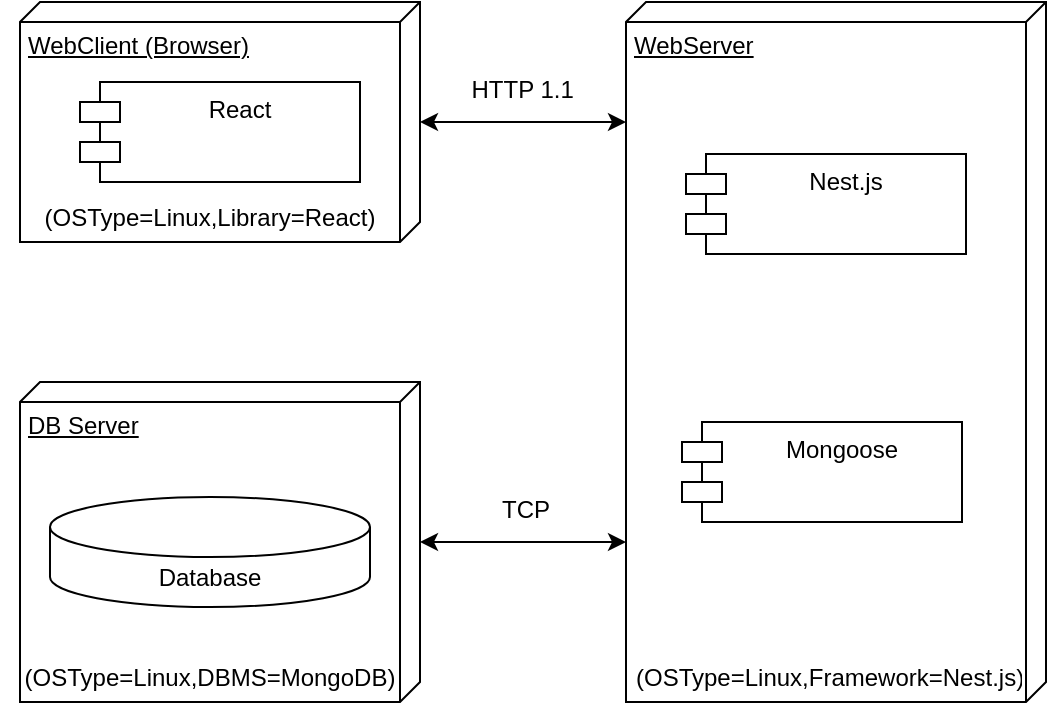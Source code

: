 <mxfile version="24.4.6" type="device" pages="4">
  <diagram name="Страница — 1" id="zbx2GcKLtXs4oYEVn3EA">
    <mxGraphModel dx="737" dy="515" grid="0" gridSize="10" guides="1" tooltips="1" connect="1" arrows="1" fold="1" page="1" pageScale="1" pageWidth="827" pageHeight="1169" math="0" shadow="0">
      <root>
        <mxCell id="0" />
        <mxCell id="1" parent="0" />
        <mxCell id="3Rcljeo7bTvNAtQNGWG2-14" style="edgeStyle=orthogonalEdgeStyle;rounded=0;orthogonalLoop=1;jettySize=auto;html=1;startArrow=classic;startFill=1;" parent="1" source="3Rcljeo7bTvNAtQNGWG2-1" target="3Rcljeo7bTvNAtQNGWG2-5" edge="1">
          <mxGeometry relative="1" as="geometry">
            <Array as="points">
              <mxPoint x="332" y="140" />
              <mxPoint x="332" y="140" />
            </Array>
          </mxGeometry>
        </mxCell>
        <mxCell id="3Rcljeo7bTvNAtQNGWG2-1" value="WebClient (Browser)" style="verticalAlign=top;align=left;spacingTop=8;spacingLeft=2;spacingRight=12;shape=cube;size=10;direction=south;fontStyle=4;html=1;whiteSpace=wrap;" parent="1" vertex="1">
          <mxGeometry x="22" y="80" width="200" height="120" as="geometry" />
        </mxCell>
        <mxCell id="3Rcljeo7bTvNAtQNGWG2-2" value="React" style="shape=module;align=left;spacingLeft=20;align=center;verticalAlign=top;whiteSpace=wrap;html=1;" parent="1" vertex="1">
          <mxGeometry x="52" y="120" width="140" height="50" as="geometry" />
        </mxCell>
        <mxCell id="3Rcljeo7bTvNAtQNGWG2-4" value="(OSType=Linux,Library=React)" style="text;strokeColor=none;fillColor=none;align=center;verticalAlign=top;spacingLeft=4;spacingRight=4;overflow=hidden;rotatable=0;points=[[0,0.5],[1,0.5]];portConstraint=eastwest;whiteSpace=wrap;html=1;" parent="1" vertex="1">
          <mxGeometry x="22" y="174" width="190" height="26" as="geometry" />
        </mxCell>
        <mxCell id="3Rcljeo7bTvNAtQNGWG2-5" value="WebServer" style="verticalAlign=top;align=left;spacingTop=8;spacingLeft=2;spacingRight=12;shape=cube;size=10;direction=south;fontStyle=4;html=1;whiteSpace=wrap;" parent="1" vertex="1">
          <mxGeometry x="325" y="80" width="210" height="350" as="geometry" />
        </mxCell>
        <mxCell id="3Rcljeo7bTvNAtQNGWG2-7" value="(OSType=Linux,Framework=Nest.js)" style="text;strokeColor=none;fillColor=none;align=center;verticalAlign=top;spacingLeft=4;spacingRight=4;overflow=hidden;rotatable=0;points=[[0,0.5],[1,0.5]];portConstraint=eastwest;whiteSpace=wrap;html=1;" parent="1" vertex="1">
          <mxGeometry x="325" y="404" width="203" height="26" as="geometry" />
        </mxCell>
        <mxCell id="3Rcljeo7bTvNAtQNGWG2-9" value="DB Server&lt;span style=&quot;white-space: pre;&quot;&gt;&#x9;&lt;/span&gt;" style="verticalAlign=top;align=left;spacingTop=8;spacingLeft=2;spacingRight=12;shape=cube;size=10;direction=south;fontStyle=4;html=1;whiteSpace=wrap;" parent="1" vertex="1">
          <mxGeometry x="22" y="270" width="200" height="160" as="geometry" />
        </mxCell>
        <mxCell id="3Rcljeo7bTvNAtQNGWG2-11" value="(OSType=Linux,DBMS=MongoDB)" style="text;strokeColor=none;fillColor=none;align=center;verticalAlign=top;spacingLeft=4;spacingRight=4;overflow=hidden;rotatable=0;points=[[0,0.5],[1,0.5]];portConstraint=eastwest;whiteSpace=wrap;html=1;" parent="1" vertex="1">
          <mxGeometry x="12" y="404" width="210" height="26" as="geometry" />
        </mxCell>
        <mxCell id="3Rcljeo7bTvNAtQNGWG2-13" value="Database" style="shape=cylinder3;whiteSpace=wrap;html=1;boundedLbl=1;backgroundOutline=1;size=15;" parent="1" vertex="1">
          <mxGeometry x="37" y="327.5" width="160" height="55" as="geometry" />
        </mxCell>
        <mxCell id="3Rcljeo7bTvNAtQNGWG2-17" value="HTTP 1.1&amp;nbsp;" style="text;strokeColor=none;fillColor=none;align=center;verticalAlign=top;spacingLeft=4;spacingRight=4;overflow=hidden;rotatable=0;points=[[0,0.5],[1,0.5]];portConstraint=eastwest;whiteSpace=wrap;html=1;" parent="1" vertex="1">
          <mxGeometry x="205" y="110" width="140" height="26" as="geometry" />
        </mxCell>
        <mxCell id="3Rcljeo7bTvNAtQNGWG2-18" value="TCP" style="text;strokeColor=none;fillColor=none;align=center;verticalAlign=top;spacingLeft=4;spacingRight=4;overflow=hidden;rotatable=0;points=[[0,0.5],[1,0.5]];portConstraint=eastwest;whiteSpace=wrap;html=1;" parent="1" vertex="1">
          <mxGeometry x="205" y="320" width="140" height="26" as="geometry" />
        </mxCell>
        <mxCell id="3Rcljeo7bTvNAtQNGWG2-22" value="" style="edgeStyle=orthogonalEdgeStyle;rounded=0;orthogonalLoop=1;jettySize=auto;html=1;startArrow=classic;startFill=1;" parent="1" source="3Rcljeo7bTvNAtQNGWG2-9" target="3Rcljeo7bTvNAtQNGWG2-5" edge="1">
          <mxGeometry relative="1" as="geometry">
            <mxPoint x="242" y="355" as="sourcePoint" />
            <mxPoint x="362" y="355" as="targetPoint" />
            <Array as="points">
              <mxPoint x="332" y="355" />
              <mxPoint x="332" y="355" />
            </Array>
          </mxGeometry>
        </mxCell>
        <mxCell id="2eNvBFCcLTC__rvVOUhq-3" value="Nest.js" style="shape=module;align=left;spacingLeft=20;align=center;verticalAlign=top;whiteSpace=wrap;html=1;" parent="1" vertex="1">
          <mxGeometry x="355" y="156" width="140" height="50" as="geometry" />
        </mxCell>
        <mxCell id="z4ZKiX4vswqvLc74OhSH-2" value="Mongoose" style="shape=module;align=left;spacingLeft=20;align=center;verticalAlign=top;whiteSpace=wrap;html=1;" parent="1" vertex="1">
          <mxGeometry x="353" y="290" width="140" height="50" as="geometry" />
        </mxCell>
      </root>
    </mxGraphModel>
  </diagram>
  <diagram id="5y-6Liaz1025JyDQJ5T1" name="Page-2">
    <mxGraphModel dx="2078" dy="3058" grid="1" gridSize="10" guides="1" tooltips="1" connect="1" arrows="1" fold="1" page="1" pageScale="1" pageWidth="850" pageHeight="1100" math="0" shadow="0">
      <root>
        <mxCell id="0" />
        <mxCell id="1" parent="0" />
        <mxCell id="WXsLsYNulkNqcor8jC9N-32" value="" style="rounded=0;whiteSpace=wrap;html=1;" parent="1" vertex="1">
          <mxGeometry x="1280" y="-2060" width="1290" height="630" as="geometry" />
        </mxCell>
        <mxCell id="CDEkAEWCLV5gfSd0TK1--1" value="" style="shape=table;startSize=0;container=1;collapsible=0;childLayout=tableLayout;" parent="1" vertex="1">
          <mxGeometry x="830" y="-1850" width="224" height="223" as="geometry" />
        </mxCell>
        <mxCell id="CDEkAEWCLV5gfSd0TK1--2" value="" style="shape=tableRow;horizontal=0;startSize=0;swimlaneHead=0;swimlaneBody=0;strokeColor=inherit;top=0;left=0;bottom=0;right=0;collapsible=0;dropTarget=0;fillColor=none;points=[[0,0.5],[1,0.5]];portConstraint=eastwest;" parent="CDEkAEWCLV5gfSd0TK1--1" vertex="1">
          <mxGeometry width="224" height="70" as="geometry" />
        </mxCell>
        <mxCell id="CDEkAEWCLV5gfSd0TK1--3" value="&lt;b&gt;Chat&lt;/b&gt;" style="shape=partialRectangle;html=1;whiteSpace=wrap;connectable=0;strokeColor=inherit;overflow=hidden;fillColor=none;top=0;left=0;bottom=0;right=0;pointerEvents=1;" parent="CDEkAEWCLV5gfSd0TK1--2" vertex="1">
          <mxGeometry width="224" height="70" as="geometry">
            <mxRectangle width="224" height="70" as="alternateBounds" />
          </mxGeometry>
        </mxCell>
        <mxCell id="CDEkAEWCLV5gfSd0TK1--4" value="" style="shape=tableRow;horizontal=0;startSize=0;swimlaneHead=0;swimlaneBody=0;strokeColor=inherit;top=0;left=0;bottom=0;right=0;collapsible=0;dropTarget=0;fillColor=none;points=[[0,0.5],[1,0.5]];portConstraint=eastwest;" parent="CDEkAEWCLV5gfSd0TK1--1" vertex="1">
          <mxGeometry y="70" width="224" height="153" as="geometry" />
        </mxCell>
        <mxCell id="CDEkAEWCLV5gfSd0TK1--5" value="&lt;blockquote style=&quot;margin: 0 0 0 40px; border: none; padding: 0px;&quot;&gt;&lt;div&gt;&lt;b&gt;{&lt;/b&gt;&lt;/div&gt;&lt;div&gt;&lt;b&gt;&lt;span style=&quot;white-space: pre;&quot;&gt;&#x9;&lt;/span&gt;_id: &amp;lt;ObjectId&amp;gt;,&lt;/b&gt;&lt;/div&gt;&lt;div&gt;&lt;span style=&quot;&quot;&gt;&lt;b&gt;&lt;span style=&quot;&quot;&gt;&lt;span style=&quot;white-space: pre;&quot;&gt;&amp;nbsp;&amp;nbsp;&amp;nbsp;&amp;nbsp;&lt;span style=&quot;white-space: pre;&quot;&gt;&#x9;&lt;/span&gt;&lt;/span&gt;&lt;/span&gt;participants: &amp;lt;Array&amp;gt;,&lt;/b&gt;&lt;/span&gt;&lt;/div&gt;&lt;div&gt;&lt;span style=&quot;&quot;&gt;&lt;b&gt;&lt;span style=&quot;&quot;&gt;&lt;span style=&quot;white-space: pre;&quot;&gt;&amp;nbsp;&amp;nbsp;&amp;nbsp;&amp;nbsp;&lt;span style=&quot;white-space: pre;&quot;&gt;&#x9;&lt;/span&gt;messages&lt;/span&gt;&lt;/span&gt;: &amp;lt;Array&amp;gt; {&lt;/b&gt;&lt;/span&gt;&lt;/div&gt;&lt;div&gt;&lt;span style=&quot;&quot;&gt;&lt;b&gt;&lt;span style=&quot;white-space: pre;&quot;&gt;&#x9;&lt;/span&gt;&lt;span style=&quot;white-space: pre;&quot;&gt;&#x9;&lt;/span&gt;ownerId: &amp;lt;ObjectId&amp;gt;,&lt;br&gt;&lt;/b&gt;&lt;/span&gt;&lt;/div&gt;&lt;div&gt;&lt;span style=&quot;&quot;&gt;&lt;b&gt;&lt;span style=&quot;white-space: pre;&quot;&gt;&#x9;&lt;/span&gt;&lt;span style=&quot;white-space: pre;&quot;&gt;&#x9;&lt;/span&gt;text: &amp;lt;String&amp;gt;,&lt;br&gt;&lt;/b&gt;&lt;/span&gt;&lt;/div&gt;&lt;div&gt;&lt;span style=&quot;&quot;&gt;&lt;b&gt;&lt;span style=&quot;white-space: pre;&quot;&gt;&#x9;&lt;/span&gt;&lt;span style=&quot;white-space: pre;&quot;&gt;&#x9;&lt;/span&gt;date: &amp;lt;Date&amp;gt;,&lt;br&gt;&lt;/b&gt;&lt;/span&gt;&lt;/div&gt;&lt;div&gt;&lt;span style=&quot;&quot;&gt;&lt;b&gt;&lt;span style=&quot;white-space: pre;&quot;&gt;&#x9;&lt;/span&gt;&lt;span style=&quot;white-space: pre;&quot;&gt;&#x9;&lt;/span&gt;seen: &amp;lt;Boolean&amp;gt;&lt;br&gt;&lt;/b&gt;&lt;/span&gt;&lt;/div&gt;&lt;div&gt;&lt;span style=&quot;&quot;&gt;&lt;b&gt;&lt;span style=&quot;white-space: pre;&quot;&gt;&#x9;&lt;/span&gt;&lt;span style=&quot;white-space: pre;&quot;&gt;&#x9;&lt;/span&gt;}&lt;/b&gt;&lt;/span&gt;&lt;/div&gt;&lt;div style=&quot;&quot;&gt;&lt;b style=&quot;background-color: initial;&quot;&gt;}&lt;/b&gt;&lt;/div&gt;&lt;/blockquote&gt;&lt;div&gt;&lt;span style=&quot;&quot;&gt;&lt;/span&gt;&lt;/div&gt;" style="shape=partialRectangle;html=1;whiteSpace=wrap;connectable=0;strokeColor=inherit;overflow=hidden;fillColor=none;top=0;left=0;bottom=0;right=0;pointerEvents=1;align=left;" parent="CDEkAEWCLV5gfSd0TK1--4" vertex="1">
          <mxGeometry width="224" height="153" as="geometry">
            <mxRectangle width="224" height="153" as="alternateBounds" />
          </mxGeometry>
        </mxCell>
        <mxCell id="CDEkAEWCLV5gfSd0TK1--6" value="" style="shape=table;startSize=0;container=1;collapsible=0;childLayout=tableLayout;" parent="1" vertex="1">
          <mxGeometry x="-8" y="-1820" width="238" height="290" as="geometry" />
        </mxCell>
        <mxCell id="CDEkAEWCLV5gfSd0TK1--7" value="" style="shape=tableRow;horizontal=0;startSize=0;swimlaneHead=0;swimlaneBody=0;strokeColor=inherit;top=0;left=0;bottom=0;right=0;collapsible=0;dropTarget=0;fillColor=none;points=[[0,0.5],[1,0.5]];portConstraint=eastwest;" parent="CDEkAEWCLV5gfSd0TK1--6" vertex="1">
          <mxGeometry width="238" height="50" as="geometry" />
        </mxCell>
        <mxCell id="CDEkAEWCLV5gfSd0TK1--8" value="&lt;b&gt;Task&lt;/b&gt;" style="shape=partialRectangle;html=1;whiteSpace=wrap;connectable=0;strokeColor=inherit;overflow=hidden;fillColor=none;top=0;left=0;bottom=0;right=0;pointerEvents=1;" parent="CDEkAEWCLV5gfSd0TK1--7" vertex="1">
          <mxGeometry width="238" height="50" as="geometry">
            <mxRectangle width="238" height="50" as="alternateBounds" />
          </mxGeometry>
        </mxCell>
        <mxCell id="CDEkAEWCLV5gfSd0TK1--9" value="" style="shape=tableRow;horizontal=0;startSize=0;swimlaneHead=0;swimlaneBody=0;strokeColor=inherit;top=0;left=0;bottom=0;right=0;collapsible=0;dropTarget=0;fillColor=none;points=[[0,0.5],[1,0.5]];portConstraint=eastwest;" parent="CDEkAEWCLV5gfSd0TK1--6" vertex="1">
          <mxGeometry y="50" width="238" height="240" as="geometry" />
        </mxCell>
        <mxCell id="CDEkAEWCLV5gfSd0TK1--10" value="&lt;blockquote style=&quot;margin: 0 0 0 40px; border: none; padding: 0px;&quot;&gt;&lt;div&gt;&lt;b&gt;{&lt;/b&gt;&lt;/div&gt;&lt;div&gt;&lt;b&gt;&amp;nbsp; &amp;nbsp; _id: &amp;lt;ObjectId&amp;gt;,&lt;/b&gt;&lt;/div&gt;&lt;div&gt;&lt;span style=&quot;&quot;&gt;&lt;b&gt;&lt;span style=&quot;&quot;&gt;&lt;span style=&quot;white-space: pre;&quot;&gt;&amp;nbsp;&amp;nbsp;&amp;nbsp;&amp;nbsp;&lt;/span&gt;&lt;/span&gt;name: &amp;lt;String&amp;gt;,&lt;/b&gt;&lt;/span&gt;&lt;/div&gt;&lt;div&gt;&lt;span style=&quot;&quot;&gt;&lt;b&gt;&lt;span style=&quot;&quot;&gt;&lt;span style=&quot;white-space: pre;&quot;&gt;&amp;nbsp;&amp;nbsp;&amp;nbsp;&amp;nbsp;&lt;/span&gt;&lt;/span&gt;description: &amp;lt;String&amp;gt;,&lt;/b&gt;&lt;/span&gt;&lt;/div&gt;&lt;div&gt;&lt;span style=&quot;&quot;&gt;&lt;b&gt;&lt;span style=&quot;&quot;&gt;&lt;span style=&quot;white-space: pre;&quot;&gt;&amp;nbsp;&amp;nbsp;&amp;nbsp;&amp;nbsp;&lt;/span&gt;&lt;/span&gt;price: &amp;lt;Float&amp;gt;,&lt;/b&gt;&lt;/span&gt;&lt;/div&gt;&lt;div&gt;&lt;span style=&quot;&quot;&gt;&lt;b&gt;&lt;span style=&quot;&quot;&gt;&lt;span style=&quot;white-space: pre;&quot;&gt;&amp;nbsp;&amp;nbsp;&amp;nbsp;&amp;nbsp;&lt;/span&gt;&lt;/span&gt;startDate: &amp;lt;Date&amp;gt;,&lt;/b&gt;&lt;/span&gt;&lt;/div&gt;&lt;div&gt;&lt;span style=&quot;&quot;&gt;&lt;b&gt;&lt;span style=&quot;&quot;&gt;&lt;span style=&quot;white-space: pre;&quot;&gt;&amp;nbsp;&amp;nbsp;&amp;nbsp;&amp;nbsp;&lt;/span&gt;&lt;/span&gt;endDate: &amp;lt;Date&amp;gt;,&lt;/b&gt;&lt;/span&gt;&lt;/div&gt;&lt;div&gt;&lt;span style=&quot;&quot;&gt;&lt;b&gt;&lt;span style=&quot;&quot;&gt;&lt;span style=&quot;white-space: pre;&quot;&gt;&amp;nbsp;&amp;nbsp;&amp;nbsp;&amp;nbsp;&lt;/span&gt;&lt;/span&gt;status: &amp;lt;String&amp;gt;,&lt;/b&gt;&lt;/span&gt;&lt;/div&gt;&lt;div&gt;&lt;span style=&quot;&quot;&gt;&lt;b&gt;&lt;span style=&quot;&quot;&gt;&lt;span style=&quot;white-space: pre;&quot;&gt;&amp;nbsp;&amp;nbsp;&amp;nbsp;&amp;nbsp;creatorId&lt;/span&gt;&lt;/span&gt;: &amp;lt;ObjectId&amp;gt;,&lt;/b&gt;&lt;/span&gt;&lt;/div&gt;&lt;div&gt;&lt;span style=&quot;&quot;&gt;&lt;b&gt;&amp;nbsp; &amp;nbsp; clientId: &amp;lt;ObjectId&amp;gt;,&lt;/b&gt;&lt;/span&gt;&lt;/div&gt;&lt;div&gt;&lt;span style=&quot;&quot;&gt;&lt;b&gt;&lt;span style=&quot;&quot;&gt;&lt;span style=&quot;white-space: pre;&quot;&gt;&amp;nbsp;&amp;nbsp;&amp;nbsp;&amp;nbsp;developers&lt;/span&gt;&lt;/span&gt;: &amp;lt;Array&amp;gt;,&lt;/b&gt;&lt;/span&gt;&lt;/div&gt;&lt;div&gt;&lt;b style=&quot;background-color: initial;&quot;&gt;&lt;span style=&quot;white-space: pre;&quot;&gt;&amp;nbsp;&amp;nbsp;&amp;nbsp;&amp;nbsp;&lt;/span&gt;comments: &amp;lt;Array&amp;gt; {&lt;/b&gt;&lt;br&gt;&lt;/div&gt;&lt;div&gt;&lt;b style=&quot;background-color: initial;&quot;&gt;&lt;span style=&quot;white-space: pre;&quot;&gt;&#x9;&lt;/span&gt;ownerId: &amp;lt;ObjectId&amp;gt;,&lt;br&gt;&lt;/b&gt;&lt;/div&gt;&lt;div&gt;&lt;b style=&quot;background-color: initial;&quot;&gt;&lt;span style=&quot;white-space: pre;&quot;&gt;&#x9;&lt;/span&gt;text: &amp;lt;String&amp;gt;&lt;br&gt;&lt;/b&gt;&lt;/div&gt;&lt;div&gt;&lt;b style=&quot;background-color: initial;&quot;&gt;&lt;span style=&quot;white-space: pre;&quot;&gt;&#x9;&lt;/span&gt;}&lt;/b&gt;&lt;/div&gt;&lt;div&gt;&lt;b&gt;}&lt;/b&gt;&lt;/div&gt;&lt;/blockquote&gt;" style="shape=partialRectangle;html=1;whiteSpace=wrap;connectable=0;strokeColor=inherit;overflow=hidden;fillColor=none;top=0;left=0;bottom=0;right=0;pointerEvents=1;align=left;" parent="CDEkAEWCLV5gfSd0TK1--9" vertex="1">
          <mxGeometry width="238" height="240" as="geometry">
            <mxRectangle width="238" height="240" as="alternateBounds" />
          </mxGeometry>
        </mxCell>
        <mxCell id="CDEkAEWCLV5gfSd0TK1--11" value="" style="shape=table;startSize=0;container=1;collapsible=0;childLayout=tableLayout;" parent="1" vertex="1">
          <mxGeometry x="710" y="-1540" width="252" height="178" as="geometry" />
        </mxCell>
        <mxCell id="CDEkAEWCLV5gfSd0TK1--12" value="" style="shape=tableRow;horizontal=0;startSize=0;swimlaneHead=0;swimlaneBody=0;strokeColor=inherit;top=0;left=0;bottom=0;right=0;collapsible=0;dropTarget=0;fillColor=none;points=[[0,0.5],[1,0.5]];portConstraint=eastwest;" parent="CDEkAEWCLV5gfSd0TK1--11" vertex="1">
          <mxGeometry width="252" height="28" as="geometry" />
        </mxCell>
        <mxCell id="CDEkAEWCLV5gfSd0TK1--13" value="&lt;b&gt;Event&lt;/b&gt;" style="shape=partialRectangle;html=1;whiteSpace=wrap;connectable=0;strokeColor=inherit;overflow=hidden;fillColor=none;top=0;left=0;bottom=0;right=0;pointerEvents=1;" parent="CDEkAEWCLV5gfSd0TK1--12" vertex="1">
          <mxGeometry width="252" height="28" as="geometry">
            <mxRectangle width="252" height="28" as="alternateBounds" />
          </mxGeometry>
        </mxCell>
        <mxCell id="CDEkAEWCLV5gfSd0TK1--14" value="" style="shape=tableRow;horizontal=0;startSize=0;swimlaneHead=0;swimlaneBody=0;strokeColor=inherit;top=0;left=0;bottom=0;right=0;collapsible=0;dropTarget=0;fillColor=none;points=[[0,0.5],[1,0.5]];portConstraint=eastwest;" parent="CDEkAEWCLV5gfSd0TK1--11" vertex="1">
          <mxGeometry y="28" width="252" height="150" as="geometry" />
        </mxCell>
        <mxCell id="CDEkAEWCLV5gfSd0TK1--15" value="&lt;blockquote style=&quot;margin: 0 0 0 40px; border: none; padding: 0px;&quot;&gt;&lt;div&gt;&lt;b&gt;{&lt;/b&gt;&lt;/div&gt;&lt;blockquote style=&quot;margin: 0 0 0 40px; border: none; padding: 0px;&quot;&gt;&lt;div&gt;&lt;b&gt;&amp;nbsp; &amp;nbsp; _id: &amp;lt;ObjectId&amp;gt;,&lt;/b&gt;&lt;/div&gt;&lt;/blockquote&gt;&lt;blockquote style=&quot;margin: 0 0 0 40px; border: none; padding: 0px;&quot;&gt;&lt;div&gt;&lt;span style=&quot;&quot;&gt;&lt;b&gt;&lt;span style=&quot;&quot;&gt;&lt;span style=&quot;white-space: pre;&quot;&gt;&amp;nbsp;&amp;nbsp;&amp;nbsp;&amp;nbsp;&lt;/span&gt;&lt;/span&gt;name: &amp;lt;String&amp;gt;,&lt;/b&gt;&lt;/span&gt;&lt;/div&gt;&lt;/blockquote&gt;&lt;blockquote style=&quot;margin: 0 0 0 40px; border: none; padding: 0px;&quot;&gt;&lt;div&gt;&lt;span style=&quot;&quot;&gt;&lt;b&gt;&lt;span style=&quot;&quot;&gt;&lt;span style=&quot;white-space: pre;&quot;&gt;&amp;nbsp;&amp;nbsp;&amp;nbsp;&amp;nbsp;description&lt;/span&gt;&lt;/span&gt;: &amp;lt;String&amp;gt;,&lt;/b&gt;&lt;/span&gt;&lt;/div&gt;&lt;/blockquote&gt;&lt;blockquote style=&quot;margin: 0 0 0 40px; border: none; padding: 0px;&quot;&gt;&lt;div&gt;&lt;span style=&quot;&quot;&gt;&lt;b&gt;&lt;span style=&quot;&quot;&gt;&lt;span style=&quot;white-space: pre;&quot;&gt;&amp;nbsp;&amp;nbsp;&amp;nbsp;&amp;nbsp;&lt;/span&gt;&lt;/span&gt;participants: &amp;lt;Array&amp;gt;,&lt;/b&gt;&lt;/span&gt;&lt;/div&gt;&lt;/blockquote&gt;&lt;blockquote style=&quot;margin: 0 0 0 40px; border: none; padding: 0px;&quot;&gt;&lt;div&gt;&lt;span style=&quot;&quot;&gt;&lt;b&gt;&lt;span style=&quot;&quot;&gt;&lt;span style=&quot;white-space: pre;&quot;&gt;&amp;nbsp;&amp;nbsp;&amp;nbsp;&amp;nbsp;&lt;/span&gt;&lt;/span&gt;date: &amp;lt;Date&amp;gt;&lt;/b&gt;&lt;/span&gt;&lt;/div&gt;&lt;/blockquote&gt;&lt;div&gt;&lt;b&gt;}&lt;/b&gt;&lt;/div&gt;&lt;/blockquote&gt;&lt;div&gt;&lt;span style=&quot;&quot;&gt;&lt;/span&gt;&lt;/div&gt;" style="shape=partialRectangle;html=1;whiteSpace=wrap;connectable=0;strokeColor=inherit;overflow=hidden;fillColor=none;top=0;left=0;bottom=0;right=0;pointerEvents=1;align=left;" parent="CDEkAEWCLV5gfSd0TK1--14" vertex="1">
          <mxGeometry width="252" height="150" as="geometry">
            <mxRectangle width="252" height="150" as="alternateBounds" />
          </mxGeometry>
        </mxCell>
        <mxCell id="CDEkAEWCLV5gfSd0TK1--16" value="" style="edgeStyle=elbowEdgeStyle;fontSize=12;html=1;endArrow=ERone;startArrow=ERzeroToMany;rounded=0;exitX=1;exitY=0.53;exitDx=0;exitDy=0;jumpStyle=arc;entryX=0.004;entryY=0.301;entryDx=0;entryDy=0;entryPerimeter=0;startFill=0;endFill=0;exitPerimeter=0;" parent="1" source="CDEkAEWCLV5gfSd0TK1--9" target="CDEkAEWCLV5gfSd0TK1--23" edge="1">
          <mxGeometry width="100" height="100" relative="1" as="geometry">
            <mxPoint x="233.001" y="-1231.996" as="sourcePoint" />
            <mxPoint x="326" y="-1634" as="targetPoint" />
          </mxGeometry>
        </mxCell>
        <mxCell id="CDEkAEWCLV5gfSd0TK1--17" value="creatorId: _id" style="edgeLabel;html=1;align=center;verticalAlign=middle;resizable=0;points=[];" parent="CDEkAEWCLV5gfSd0TK1--16" connectable="0" vertex="1">
          <mxGeometry relative="1" as="geometry">
            <mxPoint as="offset" />
          </mxGeometry>
        </mxCell>
        <mxCell id="CDEkAEWCLV5gfSd0TK1--18" value="" style="edgeStyle=elbowEdgeStyle;fontSize=12;html=1;endArrow=ERzeroToMany;endFill=1;startArrow=ERone;rounded=0;exitX=0.996;exitY=0.263;exitDx=0;exitDy=0;exitPerimeter=0;entryX=-0.004;entryY=0.274;entryDx=0;entryDy=0;startFill=0;entryPerimeter=0;" parent="1" source="CDEkAEWCLV5gfSd0TK1--23" target="CDEkAEWCLV5gfSd0TK1--4" edge="1">
          <mxGeometry width="100" height="100" relative="1" as="geometry">
            <mxPoint x="617.996" y="-1658" as="sourcePoint" />
            <mxPoint x="726" y="-1079.5" as="targetPoint" />
          </mxGeometry>
        </mxCell>
        <mxCell id="CDEkAEWCLV5gfSd0TK1--19" value="_id: participants" style="edgeLabel;html=1;align=center;verticalAlign=middle;resizable=0;points=[];" parent="CDEkAEWCLV5gfSd0TK1--18" connectable="0" vertex="1">
          <mxGeometry relative="1" as="geometry">
            <mxPoint as="offset" />
          </mxGeometry>
        </mxCell>
        <mxCell id="CDEkAEWCLV5gfSd0TK1--20" value="" style="shape=table;startSize=0;container=1;collapsible=0;childLayout=tableLayout;" parent="1" vertex="1">
          <mxGeometry x="328" y="-1897" width="262" height="147" as="geometry" />
        </mxCell>
        <mxCell id="CDEkAEWCLV5gfSd0TK1--21" value="" style="shape=tableRow;horizontal=0;startSize=0;swimlaneHead=0;swimlaneBody=0;strokeColor=inherit;top=0;left=0;bottom=0;right=0;collapsible=0;dropTarget=0;fillColor=none;points=[[0,0.5],[1,0.5]];portConstraint=eastwest;" parent="CDEkAEWCLV5gfSd0TK1--20" vertex="1">
          <mxGeometry width="262" height="21" as="geometry" />
        </mxCell>
        <mxCell id="CDEkAEWCLV5gfSd0TK1--22" value="&lt;b&gt;User&lt;/b&gt;" style="shape=partialRectangle;html=1;whiteSpace=wrap;connectable=0;strokeColor=inherit;overflow=hidden;fillColor=none;top=0;left=0;bottom=0;right=0;pointerEvents=1;" parent="CDEkAEWCLV5gfSd0TK1--21" vertex="1">
          <mxGeometry width="262" height="21" as="geometry">
            <mxRectangle width="262" height="21" as="alternateBounds" />
          </mxGeometry>
        </mxCell>
        <mxCell id="CDEkAEWCLV5gfSd0TK1--23" value="" style="shape=tableRow;horizontal=0;startSize=0;swimlaneHead=0;swimlaneBody=0;strokeColor=inherit;top=0;left=0;bottom=0;right=0;collapsible=0;dropTarget=0;fillColor=none;points=[[0,0.5],[1,0.5]];portConstraint=eastwest;" parent="CDEkAEWCLV5gfSd0TK1--20" vertex="1">
          <mxGeometry y="21" width="262" height="126" as="geometry" />
        </mxCell>
        <mxCell id="CDEkAEWCLV5gfSd0TK1--24" value="&lt;blockquote style=&quot;margin: 0 0 0 40px; border: none; padding: 0px;&quot;&gt;&lt;div&gt;&lt;b&gt;{&lt;/b&gt;&lt;/div&gt;&lt;blockquote style=&quot;margin: 0 0 0 40px; border: none; padding: 0px;&quot;&gt;&lt;div&gt;&lt;b&gt;&amp;nbsp; &amp;nbsp; _id: &amp;lt;ObjectId&amp;gt;,&lt;/b&gt;&lt;/div&gt;&lt;/blockquote&gt;&lt;blockquote style=&quot;margin: 0 0 0 40px; border: none; padding: 0px;&quot;&gt;&lt;div&gt;&lt;span style=&quot;&quot;&gt;&lt;b&gt;&lt;span style=&quot;&quot;&gt;&lt;span style=&quot;&quot;&gt;&amp;nbsp;&amp;nbsp;&amp;nbsp;&amp;nbsp;&lt;/span&gt;&lt;/span&gt;nickname: &amp;lt;String&amp;gt;,&lt;/b&gt;&lt;/span&gt;&lt;/div&gt;&lt;/blockquote&gt;&lt;blockquote style=&quot;margin: 0 0 0 40px; border: none; padding: 0px;&quot;&gt;&lt;div&gt;&lt;span style=&quot;&quot;&gt;&lt;b&gt;&lt;span style=&quot;&quot;&gt;&lt;span style=&quot;&quot;&gt;&amp;nbsp;&amp;nbsp;&amp;nbsp;&amp;nbsp;&lt;/span&gt;&lt;/span&gt;passwordHash: &amp;lt;String&amp;gt;,&lt;/b&gt;&lt;/span&gt;&lt;/div&gt;&lt;/blockquote&gt;&lt;blockquote style=&quot;margin: 0 0 0 40px; border: none; padding: 0px;&quot;&gt;&lt;div&gt;&lt;span style=&quot;&quot;&gt;&lt;b&gt;&lt;span style=&quot;&quot;&gt;&lt;span style=&quot;&quot;&gt;&amp;nbsp;&amp;nbsp;&amp;nbsp;&amp;nbsp;&lt;/span&gt;&lt;/span&gt;email: &amp;lt;String&amp;gt;,&amp;nbsp;&lt;/b&gt;&lt;/span&gt;&lt;/div&gt;&lt;/blockquote&gt;&lt;blockquote style=&quot;margin: 0 0 0 40px; border: none; padding: 0px;&quot;&gt;&lt;div&gt;&lt;b&gt;&amp;nbsp; &amp;nbsp; role:&amp;nbsp;&lt;/b&gt;&lt;span style=&quot;&quot;&gt;&lt;/span&gt;&lt;b style=&quot;border-color: var(--border-color);&quot;&gt;&amp;lt;String&amp;gt;&lt;/b&gt;&lt;b style=&quot;background-color: initial;&quot;&gt;&amp;nbsp; &amp;nbsp;&lt;/b&gt;&lt;/div&gt;&lt;/blockquote&gt;&lt;div&gt;&lt;b&gt;}&lt;/b&gt;&lt;/div&gt;&lt;/blockquote&gt;" style="shape=partialRectangle;html=1;whiteSpace=wrap;connectable=0;strokeColor=inherit;overflow=hidden;fillColor=none;top=0;left=0;bottom=0;right=0;pointerEvents=1;align=left;" parent="CDEkAEWCLV5gfSd0TK1--23" vertex="1">
          <mxGeometry width="262" height="126" as="geometry">
            <mxRectangle width="262" height="126" as="alternateBounds" />
          </mxGeometry>
        </mxCell>
        <mxCell id="CDEkAEWCLV5gfSd0TK1--27" value="" style="shape=table;startSize=0;container=1;collapsible=0;childLayout=tableLayout;" parent="1" vertex="1">
          <mxGeometry x="320" y="-1620" width="247" height="167" as="geometry" />
        </mxCell>
        <mxCell id="CDEkAEWCLV5gfSd0TK1--28" value="" style="shape=tableRow;horizontal=0;startSize=0;swimlaneHead=0;swimlaneBody=0;strokeColor=inherit;top=0;left=0;bottom=0;right=0;collapsible=0;dropTarget=0;fillColor=none;points=[[0,0.5],[1,0.5]];portConstraint=eastwest;" parent="CDEkAEWCLV5gfSd0TK1--27" vertex="1">
          <mxGeometry width="247" height="29" as="geometry" />
        </mxCell>
        <mxCell id="CDEkAEWCLV5gfSd0TK1--29" value="&lt;b&gt;Alerts&lt;/b&gt;" style="shape=partialRectangle;html=1;whiteSpace=wrap;connectable=0;strokeColor=inherit;overflow=hidden;fillColor=none;top=0;left=0;bottom=0;right=0;pointerEvents=1;" parent="CDEkAEWCLV5gfSd0TK1--28" vertex="1">
          <mxGeometry width="247" height="29" as="geometry">
            <mxRectangle width="247" height="29" as="alternateBounds" />
          </mxGeometry>
        </mxCell>
        <mxCell id="CDEkAEWCLV5gfSd0TK1--30" value="" style="shape=tableRow;horizontal=0;startSize=0;swimlaneHead=0;swimlaneBody=0;strokeColor=inherit;top=0;left=0;bottom=0;right=0;collapsible=0;dropTarget=0;fillColor=none;points=[[0,0.5],[1,0.5]];portConstraint=eastwest;" parent="CDEkAEWCLV5gfSd0TK1--27" vertex="1">
          <mxGeometry y="29" width="247" height="138" as="geometry" />
        </mxCell>
        <mxCell id="CDEkAEWCLV5gfSd0TK1--31" value="&lt;blockquote style=&quot;margin: 0 0 0 40px; border: none; padding: 0px;&quot;&gt;&lt;div&gt;&lt;b&gt;{&lt;/b&gt;&lt;/div&gt;&lt;div&gt;&lt;b&gt;&amp;nbsp; &amp;nbsp; &amp;nbsp;_id: &amp;lt;ObjectId&amp;gt;,&lt;/b&gt;&lt;/div&gt;&lt;div&gt;&lt;span style=&quot;&quot;&gt;&lt;b&gt;&lt;span style=&quot;&quot;&gt;&lt;span style=&quot;white-space: pre;&quot;&gt;&amp;nbsp;&amp;nbsp;&amp;nbsp;&amp;nbsp;&lt;/span&gt;&lt;/span&gt;name: &amp;lt;String&amp;gt;,&lt;/b&gt;&lt;/span&gt;&lt;/div&gt;&lt;div&gt;&lt;span style=&quot;&quot;&gt;&lt;b&gt;&lt;span style=&quot;&quot;&gt;&lt;span style=&quot;white-space: pre;&quot;&gt;&amp;nbsp;&amp;nbsp;&amp;nbsp;&amp;nbsp;&lt;/span&gt;&lt;/span&gt;date: &amp;lt;Date&amp;gt;&lt;/b&gt;&lt;/span&gt;&lt;/div&gt;&lt;div&gt;&lt;b&gt;}&lt;/b&gt;&lt;/div&gt;&lt;/blockquote&gt;&lt;div&gt;&lt;span style=&quot;&quot;&gt;&lt;/span&gt;&lt;/div&gt;" style="shape=partialRectangle;html=1;whiteSpace=wrap;connectable=0;strokeColor=inherit;overflow=hidden;fillColor=none;top=0;left=0;bottom=0;right=0;pointerEvents=1;align=left;" parent="CDEkAEWCLV5gfSd0TK1--30" vertex="1">
          <mxGeometry width="247" height="138" as="geometry">
            <mxRectangle width="247" height="138" as="alternateBounds" />
          </mxGeometry>
        </mxCell>
        <mxCell id="CDEkAEWCLV5gfSd0TK1--37" value="" style="edgeStyle=orthogonalEdgeStyle;fontSize=12;html=1;endArrow=none;endFill=0;rounded=0;exitX=0.004;exitY=0.588;exitDx=0;exitDy=0;startArrow=ERzeroToMany;startFill=0;exitPerimeter=0;entryX=0.993;entryY=0.263;entryDx=0;entryDy=0;entryPerimeter=0;" parent="1" source="CDEkAEWCLV5gfSd0TK1--14" target="CDEkAEWCLV5gfSd0TK1--23" edge="1">
          <mxGeometry width="100" height="100" relative="1" as="geometry">
            <mxPoint x="500" y="-1510" as="sourcePoint" />
            <mxPoint x="600" y="-1610" as="targetPoint" />
          </mxGeometry>
        </mxCell>
        <mxCell id="CDEkAEWCLV5gfSd0TK1--38" value="_id: participants" style="edgeLabel;html=1;align=center;verticalAlign=middle;resizable=0;points=[];" parent="CDEkAEWCLV5gfSd0TK1--37" vertex="1" connectable="0">
          <mxGeometry x="0.038" relative="1" as="geometry">
            <mxPoint y="1" as="offset" />
          </mxGeometry>
        </mxCell>
        <mxCell id="WXsLsYNulkNqcor8jC9N-1" value="" style="shape=table;startSize=0;container=1;collapsible=0;childLayout=tableLayout;" parent="1" vertex="1">
          <mxGeometry x="2150" y="-1856.5" width="250" height="236.5" as="geometry" />
        </mxCell>
        <mxCell id="WXsLsYNulkNqcor8jC9N-2" value="" style="shape=tableRow;horizontal=0;startSize=0;swimlaneHead=0;swimlaneBody=0;strokeColor=inherit;top=0;left=0;bottom=0;right=0;collapsible=0;dropTarget=0;fillColor=none;points=[[0,0.5],[1,0.5]];portConstraint=eastwest;" parent="WXsLsYNulkNqcor8jC9N-1" vertex="1">
          <mxGeometry width="250" height="63" as="geometry" />
        </mxCell>
        <mxCell id="WXsLsYNulkNqcor8jC9N-3" value="&lt;font face=&quot;Times New Roman&quot; style=&quot;font-size: 14px;&quot;&gt;ChatsStore&lt;/font&gt;" style="shape=partialRectangle;html=1;whiteSpace=wrap;connectable=0;strokeColor=inherit;overflow=hidden;fillColor=none;top=0;left=0;bottom=0;right=0;pointerEvents=1;" parent="WXsLsYNulkNqcor8jC9N-2" vertex="1">
          <mxGeometry width="250" height="63" as="geometry">
            <mxRectangle width="250" height="63" as="alternateBounds" />
          </mxGeometry>
        </mxCell>
        <mxCell id="WXsLsYNulkNqcor8jC9N-4" value="" style="shape=tableRow;horizontal=0;startSize=0;swimlaneHead=0;swimlaneBody=0;strokeColor=inherit;top=0;left=0;bottom=0;right=0;collapsible=0;dropTarget=0;fillColor=none;points=[[0,0.5],[1,0.5]];portConstraint=eastwest;" parent="WXsLsYNulkNqcor8jC9N-1" vertex="1">
          <mxGeometry y="63" width="250" height="174" as="geometry" />
        </mxCell>
        <mxCell id="WXsLsYNulkNqcor8jC9N-5" value="&lt;blockquote style=&quot;margin: 0px 0px 0px 40px; border: none; padding: 0px; font-size: 14px;&quot;&gt;&lt;div&gt;&lt;font face=&quot;Times New Roman&quot;&gt;{&lt;/font&gt;&lt;/div&gt;&lt;div&gt;&lt;font face=&quot;Y-Q66v2oYfCct8fZWHVj&quot;&gt;&lt;span style=&quot;white-space: pre;&quot;&gt;&#x9;&lt;/span&gt;_id: &amp;lt;ObjectId&amp;gt;,&lt;/font&gt;&lt;/div&gt;&lt;div&gt;&lt;span style=&quot;&quot;&gt;&lt;font face=&quot;Y-Q66v2oYfCct8fZWHVj&quot;&gt;&lt;span style=&quot;&quot;&gt;&lt;span style=&quot;white-space: pre;&quot;&gt;&amp;nbsp;&amp;nbsp;&amp;nbsp;&amp;nbsp;&lt;span style=&quot;white-space: pre;&quot;&gt;&#x9;&lt;/span&gt;&lt;/span&gt;&lt;/span&gt;participants: &amp;lt;Array&amp;gt;,&lt;/font&gt;&lt;/span&gt;&lt;/div&gt;&lt;div&gt;&lt;span style=&quot;&quot;&gt;&lt;font face=&quot;Y-Q66v2oYfCct8fZWHVj&quot;&gt;&lt;span style=&quot;&quot;&gt;&lt;span style=&quot;white-space: pre;&quot;&gt;&amp;nbsp;&amp;nbsp;&amp;nbsp;&amp;nbsp;&lt;span style=&quot;white-space: pre;&quot;&gt;&#x9;&lt;/span&gt;messages&lt;/span&gt;&lt;/span&gt;: &amp;lt;Array&amp;gt; {&lt;/font&gt;&lt;/span&gt;&lt;/div&gt;&lt;div&gt;&lt;span style=&quot;&quot;&gt;&lt;font face=&quot;Y-Q66v2oYfCct8fZWHVj&quot;&gt;&lt;span style=&quot;white-space: pre;&quot;&gt;&#x9;&lt;/span&gt;&lt;span style=&quot;white-space: pre;&quot;&gt;&#x9;&lt;/span&gt;ownerId: &amp;lt;ObjectId&amp;gt;,&lt;br&gt;&lt;/font&gt;&lt;/span&gt;&lt;/div&gt;&lt;div&gt;&lt;span style=&quot;&quot;&gt;&lt;font face=&quot;Y-Q66v2oYfCct8fZWHVj&quot;&gt;&lt;span style=&quot;white-space: pre;&quot;&gt;&#x9;&lt;/span&gt;&lt;span style=&quot;white-space: pre;&quot;&gt;&#x9;&lt;/span&gt;text: &amp;lt;String&amp;gt;,&lt;br&gt;&lt;/font&gt;&lt;/span&gt;&lt;/div&gt;&lt;div&gt;&lt;span style=&quot;&quot;&gt;&lt;font face=&quot;Y-Q66v2oYfCct8fZWHVj&quot;&gt;&lt;span style=&quot;white-space: pre;&quot;&gt;&#x9;&lt;/span&gt;&lt;span style=&quot;white-space: pre;&quot;&gt;&#x9;&lt;/span&gt;date: &amp;lt;Date&amp;gt;,&lt;/font&gt;&lt;/span&gt;&lt;/div&gt;&lt;div&gt;&lt;span style=&quot;&quot;&gt;&lt;font face=&quot;Y-Q66v2oYfCct8fZWHVj&quot;&gt;&lt;span style=&quot;white-space: pre;&quot;&gt;&#x9;&lt;/span&gt;&lt;span style=&quot;white-space: pre;&quot;&gt;&#x9;&lt;/span&gt;}&lt;/font&gt;&lt;/span&gt;&lt;/div&gt;&lt;div style=&quot;&quot;&gt;&lt;span style=&quot;background-color: initial;&quot;&gt;&lt;font face=&quot;Y-Q66v2oYfCct8fZWHVj&quot;&gt;}&lt;/font&gt;&lt;/span&gt;&lt;/div&gt;&lt;/blockquote&gt;&lt;div&gt;&lt;span style=&quot;&quot;&gt;&lt;/span&gt;&lt;/div&gt;" style="shape=partialRectangle;html=1;whiteSpace=wrap;connectable=0;strokeColor=inherit;overflow=hidden;fillColor=none;top=0;left=0;bottom=0;right=0;pointerEvents=1;align=left;" parent="WXsLsYNulkNqcor8jC9N-4" vertex="1">
          <mxGeometry width="250" height="174" as="geometry">
            <mxRectangle width="250" height="174" as="alternateBounds" />
          </mxGeometry>
        </mxCell>
        <mxCell id="WXsLsYNulkNqcor8jC9N-6" value="" style="shape=table;startSize=0;container=1;collapsible=0;childLayout=tableLayout;" parent="1" vertex="1">
          <mxGeometry x="1410" y="-1840" width="250" height="370" as="geometry" />
        </mxCell>
        <mxCell id="WXsLsYNulkNqcor8jC9N-7" value="" style="shape=tableRow;horizontal=0;startSize=0;swimlaneHead=0;swimlaneBody=0;strokeColor=inherit;top=0;left=0;bottom=0;right=0;collapsible=0;dropTarget=0;fillColor=none;points=[[0,0.5],[1,0.5]];portConstraint=eastwest;" parent="WXsLsYNulkNqcor8jC9N-6" vertex="1">
          <mxGeometry width="250" height="63" as="geometry" />
        </mxCell>
        <mxCell id="WXsLsYNulkNqcor8jC9N-8" value="&lt;font face=&quot;Times New Roman&quot; style=&quot;font-size: 14px;&quot;&gt;TasksStore&lt;/font&gt;" style="shape=partialRectangle;html=1;whiteSpace=wrap;connectable=0;strokeColor=inherit;overflow=hidden;fillColor=none;top=0;left=0;bottom=0;right=0;pointerEvents=1;" parent="WXsLsYNulkNqcor8jC9N-7" vertex="1">
          <mxGeometry width="250" height="63" as="geometry">
            <mxRectangle width="250" height="63" as="alternateBounds" />
          </mxGeometry>
        </mxCell>
        <mxCell id="WXsLsYNulkNqcor8jC9N-9" value="" style="shape=tableRow;horizontal=0;startSize=0;swimlaneHead=0;swimlaneBody=0;strokeColor=inherit;top=0;left=0;bottom=0;right=0;collapsible=0;dropTarget=0;fillColor=none;points=[[0,0.5],[1,0.5]];portConstraint=eastwest;" parent="WXsLsYNulkNqcor8jC9N-6" vertex="1">
          <mxGeometry y="63" width="250" height="307" as="geometry" />
        </mxCell>
        <mxCell id="WXsLsYNulkNqcor8jC9N-10" value="&lt;blockquote style=&quot;margin: 0px 0px 0px 40px; border: none; padding: 0px; font-size: 14px;&quot;&gt;&lt;div&gt;&lt;font face=&quot;Times New Roman&quot;&gt;{&lt;/font&gt;&lt;/div&gt;&lt;div&gt;&lt;font face=&quot;Times New Roman&quot;&gt;&amp;nbsp; &amp;nbsp; _id: &amp;lt;ObjectId&amp;gt;,&lt;/font&gt;&lt;/div&gt;&lt;div&gt;&lt;span style=&quot;&quot;&gt;&lt;font face=&quot;Times New Roman&quot;&gt;&lt;span style=&quot;&quot;&gt;&amp;nbsp;&amp;nbsp;&amp;nbsp;&amp;nbsp;&lt;/span&gt;name: &amp;lt;String&amp;gt;,&lt;/font&gt;&lt;/span&gt;&lt;/div&gt;&lt;div&gt;&lt;span style=&quot;&quot;&gt;&lt;font face=&quot;Times New Roman&quot;&gt;&lt;span style=&quot;&quot;&gt;&amp;nbsp;&amp;nbsp;&amp;nbsp;&amp;nbsp;&lt;/span&gt;description: &amp;lt;String&amp;gt;,&lt;/font&gt;&lt;/span&gt;&lt;/div&gt;&lt;div&gt;&lt;span style=&quot;&quot;&gt;&lt;font face=&quot;Times New Roman&quot;&gt;&lt;span style=&quot;&quot;&gt;&amp;nbsp;&amp;nbsp;&amp;nbsp;&amp;nbsp;&lt;/span&gt;price: &amp;lt;Float&amp;gt;,&lt;/font&gt;&lt;/span&gt;&lt;/div&gt;&lt;div&gt;&lt;span style=&quot;&quot;&gt;&lt;font face=&quot;Times New Roman&quot;&gt;&lt;span style=&quot;&quot;&gt;&amp;nbsp;&amp;nbsp;&amp;nbsp;&amp;nbsp;&lt;/span&gt;startDate: &amp;lt;Date&amp;gt;,&lt;/font&gt;&lt;/span&gt;&lt;/div&gt;&lt;div&gt;&lt;span style=&quot;&quot;&gt;&lt;font face=&quot;Times New Roman&quot;&gt;&lt;span style=&quot;&quot;&gt;&amp;nbsp;&amp;nbsp;&amp;nbsp;&amp;nbsp;&lt;/span&gt;endDate: &amp;lt;Date&amp;gt;,&lt;/font&gt;&lt;/span&gt;&lt;/div&gt;&lt;div&gt;&lt;span style=&quot;&quot;&gt;&lt;font face=&quot;Times New Roman&quot;&gt;&lt;span style=&quot;&quot;&gt;&amp;nbsp;&amp;nbsp;&amp;nbsp;&amp;nbsp;&lt;/span&gt;status: &amp;lt;String&amp;gt;,&lt;/font&gt;&lt;/span&gt;&lt;/div&gt;&lt;div&gt;&lt;span style=&quot;&quot;&gt;&lt;font face=&quot;Times New Roman&quot;&gt;&lt;span style=&quot;&quot;&gt;&amp;nbsp;&amp;nbsp;&amp;nbsp;&amp;nbsp;creatorId&lt;/span&gt;: &amp;lt;ObjectId&amp;gt;,&lt;/font&gt;&lt;/span&gt;&lt;/div&gt;&lt;div&gt;&lt;span style=&quot;&quot;&gt;&lt;font face=&quot;Times New Roman&quot;&gt;&amp;nbsp; &amp;nbsp; clientId: &amp;lt;ObjectId&amp;gt;,&lt;/font&gt;&lt;/span&gt;&lt;/div&gt;&lt;div&gt;&lt;font face=&quot;Times New Roman&quot;&gt;&lt;span style=&quot;&quot;&gt;&lt;span style=&quot;&quot;&gt;&amp;nbsp;&amp;nbsp;&amp;nbsp;&amp;nbsp;developerId&lt;/span&gt;: &amp;lt;&lt;/span&gt;ObjectId&lt;span style=&quot;&quot;&gt;&amp;gt;,&lt;/span&gt;&lt;/font&gt;&lt;/div&gt;&lt;div&gt;&lt;font face=&quot;Times New Roman&quot;&gt;&amp;nbsp;&amp;nbsp;&amp;nbsp;&amp;nbsp;comments: &amp;lt;Array&amp;gt; {&lt;br&gt;&lt;/font&gt;&lt;/div&gt;&lt;div&gt;&lt;font face=&quot;Times New Roman&quot;&gt;&lt;span style=&quot;white-space: pre;&quot;&gt;&#x9;&lt;/span&gt;ownerId: &amp;lt;ObjectId&amp;gt;,&lt;br&gt;&lt;/font&gt;&lt;/div&gt;&lt;div&gt;&lt;font face=&quot;Times New Roman&quot;&gt;&lt;span style=&quot;white-space: pre;&quot;&gt;&#x9;&lt;/span&gt;text: &amp;lt;String&amp;gt;,&lt;br&gt;&lt;/font&gt;&lt;/div&gt;&lt;div&gt;&lt;font face=&quot;Times New Roman&quot;&gt;&lt;span style=&quot;white-space: pre;&quot;&gt;&#x9;&lt;/span&gt;date: &amp;lt;Date&amp;gt;&lt;br&gt;&lt;/font&gt;&lt;/div&gt;&lt;div&gt;&lt;font face=&quot;Times New Roman&quot;&gt;&lt;span style=&quot;white-space: pre;&quot;&gt;&#x9;&lt;/span&gt;}&lt;/font&gt;&lt;/div&gt;&lt;div&gt;&lt;font face=&quot;Times New Roman&quot;&gt;}&lt;/font&gt;&lt;/div&gt;&lt;/blockquote&gt;" style="shape=partialRectangle;html=1;whiteSpace=wrap;connectable=0;strokeColor=inherit;overflow=hidden;fillColor=none;top=0;left=0;bottom=0;right=0;pointerEvents=1;align=left;" parent="WXsLsYNulkNqcor8jC9N-9" vertex="1">
          <mxGeometry width="250" height="307" as="geometry">
            <mxRectangle width="250" height="307" as="alternateBounds" />
          </mxGeometry>
        </mxCell>
        <mxCell id="WXsLsYNulkNqcor8jC9N-16" value="" style="edgeStyle=elbowEdgeStyle;fontSize=12;html=1;endArrow=ERone;startArrow=ERzeroToMany;rounded=0;exitX=1;exitY=0.5;exitDx=0;exitDy=0;jumpStyle=arc;startFill=0;endFill=0;entryX=-0.003;entryY=0.205;entryDx=0;entryDy=0;entryPerimeter=0;" parent="1" source="WXsLsYNulkNqcor8jC9N-9" target="WXsLsYNulkNqcor8jC9N-23" edge="1">
          <mxGeometry width="100" height="100" relative="1" as="geometry">
            <mxPoint x="1651.001" y="-1251.996" as="sourcePoint" />
            <mxPoint x="1740" y="-1820" as="targetPoint" />
          </mxGeometry>
        </mxCell>
        <mxCell id="WXsLsYNulkNqcor8jC9N-17" value="creatorId: _id" style="edgeLabel;html=1;align=center;verticalAlign=middle;resizable=0;points=[];" parent="WXsLsYNulkNqcor8jC9N-16" connectable="0" vertex="1">
          <mxGeometry relative="1" as="geometry">
            <mxPoint as="offset" />
          </mxGeometry>
        </mxCell>
        <mxCell id="WXsLsYNulkNqcor8jC9N-18" value="" style="edgeStyle=elbowEdgeStyle;fontSize=12;html=1;endArrow=ERzeroToMany;endFill=1;startArrow=ERmany;rounded=0;exitX=0.996;exitY=0.198;exitDx=0;exitDy=0;exitPerimeter=0;startFill=0;entryX=-0.002;entryY=0.306;entryDx=0;entryDy=0;entryPerimeter=0;" parent="1" source="WXsLsYNulkNqcor8jC9N-23" target="WXsLsYNulkNqcor8jC9N-4" edge="1">
          <mxGeometry width="100" height="100" relative="1" as="geometry">
            <mxPoint x="2035.996" y="-1678" as="sourcePoint" />
            <mxPoint x="2148" y="-1741" as="targetPoint" />
          </mxGeometry>
        </mxCell>
        <mxCell id="WXsLsYNulkNqcor8jC9N-19" value="_id: participants" style="edgeLabel;html=1;align=center;verticalAlign=middle;resizable=0;points=[];" parent="WXsLsYNulkNqcor8jC9N-18" connectable="0" vertex="1">
          <mxGeometry relative="1" as="geometry">
            <mxPoint as="offset" />
          </mxGeometry>
        </mxCell>
        <mxCell id="WXsLsYNulkNqcor8jC9N-20" value="" style="shape=table;startSize=0;container=1;collapsible=0;childLayout=tableLayout;" parent="1" vertex="1">
          <mxGeometry x="1746" y="-1917" width="250" height="237" as="geometry" />
        </mxCell>
        <mxCell id="WXsLsYNulkNqcor8jC9N-21" value="" style="shape=tableRow;horizontal=0;startSize=0;swimlaneHead=0;swimlaneBody=0;strokeColor=inherit;top=0;left=0;bottom=0;right=0;collapsible=0;dropTarget=0;fillColor=none;points=[[0,0.5],[1,0.5]];portConstraint=eastwest;" parent="WXsLsYNulkNqcor8jC9N-20" vertex="1">
          <mxGeometry width="250" height="63" as="geometry" />
        </mxCell>
        <mxCell id="WXsLsYNulkNqcor8jC9N-22" value="&lt;font face=&quot;Times New Roman&quot; style=&quot;font-size: 14px;&quot;&gt;UsersStore&lt;/font&gt;" style="shape=partialRectangle;html=1;whiteSpace=wrap;connectable=0;strokeColor=inherit;overflow=hidden;fillColor=none;top=0;left=0;bottom=0;right=0;pointerEvents=1;" parent="WXsLsYNulkNqcor8jC9N-21" vertex="1">
          <mxGeometry width="250" height="63" as="geometry">
            <mxRectangle width="250" height="63" as="alternateBounds" />
          </mxGeometry>
        </mxCell>
        <mxCell id="WXsLsYNulkNqcor8jC9N-23" value="" style="shape=tableRow;horizontal=0;startSize=0;swimlaneHead=0;swimlaneBody=0;strokeColor=inherit;top=0;left=0;bottom=0;right=0;collapsible=0;dropTarget=0;fillColor=none;points=[[0,0.5],[1,0.5]];portConstraint=eastwest;" parent="WXsLsYNulkNqcor8jC9N-20" vertex="1">
          <mxGeometry y="63" width="250" height="174" as="geometry" />
        </mxCell>
        <mxCell id="WXsLsYNulkNqcor8jC9N-24" value="&lt;blockquote style=&quot;margin: 0px 0px 0px 40px; border: none; padding: 0px; font-size: 14px;&quot;&gt;&lt;div&gt;&lt;font face=&quot;Times New Roman&quot;&gt;{&lt;/font&gt;&lt;/div&gt;&lt;blockquote style=&quot;margin: 0 0 0 40px; border: none; padding: 0px;&quot;&gt;&lt;div&gt;&lt;font face=&quot;E1ct5EVytm3DCiqQkAVY&quot;&gt;&amp;nbsp; &amp;nbsp; _id: &amp;lt;ObjectId&amp;gt;,&lt;/font&gt;&lt;/div&gt;&lt;/blockquote&gt;&lt;blockquote style=&quot;margin: 0 0 0 40px; border: none; padding: 0px;&quot;&gt;&lt;div&gt;&lt;span style=&quot;&quot;&gt;&lt;font face=&quot;E1ct5EVytm3DCiqQkAVY&quot;&gt;&lt;span style=&quot;&quot;&gt;&lt;span style=&quot;&quot;&gt;&amp;nbsp;&amp;nbsp;&amp;nbsp;&amp;nbsp;&lt;/span&gt;&lt;/span&gt;nickname: &amp;lt;String&amp;gt;,&lt;/font&gt;&lt;/span&gt;&lt;/div&gt;&lt;/blockquote&gt;&lt;blockquote style=&quot;margin: 0 0 0 40px; border: none; padding: 0px;&quot;&gt;&lt;div&gt;&lt;span style=&quot;&quot;&gt;&lt;font face=&quot;E1ct5EVytm3DCiqQkAVY&quot;&gt;&lt;span style=&quot;&quot;&gt;&lt;span style=&quot;&quot;&gt;&amp;nbsp;&amp;nbsp;&amp;nbsp;&amp;nbsp;&lt;/span&gt;&lt;/span&gt;passwordHash: &amp;lt;String&amp;gt;,&lt;/font&gt;&lt;/span&gt;&lt;/div&gt;&lt;/blockquote&gt;&lt;blockquote style=&quot;margin: 0 0 0 40px; border: none; padding: 0px;&quot;&gt;&lt;div&gt;&lt;span style=&quot;&quot;&gt;&lt;font face=&quot;E1ct5EVytm3DCiqQkAVY&quot;&gt;&lt;span style=&quot;&quot;&gt;&lt;span style=&quot;&quot;&gt;&amp;nbsp;&amp;nbsp;&amp;nbsp;&amp;nbsp;&lt;/span&gt;&lt;/span&gt;email: &amp;lt;String&amp;gt;,&amp;nbsp;&lt;/font&gt;&lt;/span&gt;&lt;/div&gt;&lt;/blockquote&gt;&lt;blockquote style=&quot;margin: 0 0 0 40px; border: none; padding: 0px;&quot;&gt;&lt;div&gt;&lt;font face=&quot;E1ct5EVytm3DCiqQkAVY&quot;&gt;&amp;nbsp; &amp;nbsp; role:&amp;nbsp;&lt;span style=&quot;&quot;&gt;&lt;/span&gt;&lt;span style=&quot;border-color: var(--border-color);&quot;&gt;&amp;lt;String&amp;gt;,&lt;/span&gt;&lt;/font&gt;&lt;/div&gt;&lt;div&gt;&lt;span style=&quot;background-color: initial;&quot;&gt;&lt;font face=&quot;E1ct5EVytm3DCiqQkAVY&quot;&gt;&amp;nbsp; &amp;nbsp; isBlocked: &amp;lt;Boolean&amp;gt;,&lt;/font&gt;&lt;/span&gt;&lt;/div&gt;&lt;div&gt;&lt;span style=&quot;background-color: initial;&quot;&gt;&lt;font face=&quot;E1ct5EVytm3DCiqQkAVY&quot;&gt;&amp;nbsp; &amp;nbsp; isDeleted: &amp;lt;Boolean&amp;gt;&amp;nbsp; &amp;nbsp;&lt;/font&gt;&lt;/span&gt;&lt;/div&gt;&lt;/blockquote&gt;&lt;div&gt;&lt;font face=&quot;E1ct5EVytm3DCiqQkAVY&quot;&gt;}&lt;/font&gt;&lt;/div&gt;&lt;/blockquote&gt;" style="shape=partialRectangle;html=1;whiteSpace=wrap;connectable=0;strokeColor=inherit;overflow=hidden;fillColor=none;top=0;left=0;bottom=0;right=0;pointerEvents=1;align=left;" parent="WXsLsYNulkNqcor8jC9N-23" vertex="1">
          <mxGeometry width="250" height="174" as="geometry">
            <mxRectangle width="250" height="174" as="alternateBounds" />
          </mxGeometry>
        </mxCell>
      </root>
    </mxGraphModel>
  </diagram>
  <diagram id="GRIflQFPg7dr2Wm1QFzL" name="Page-3" />
  <diagram id="NIWhHKcva9rk7ykBD0zG" name="Page-4">
    <mxGraphModel dx="490" dy="936" grid="1" gridSize="10" guides="1" tooltips="1" connect="1" arrows="1" fold="1" page="1" pageScale="1" pageWidth="850" pageHeight="1100" math="0" shadow="0">
      <root>
        <mxCell id="0" />
        <mxCell id="1" parent="0" />
        <mxCell id="lA3SfNU7osvC8kT2hlyA-12" style="rounded=0;orthogonalLoop=1;jettySize=auto;html=1;startArrow=none;endArrow=classic;segment=10;sourcePerimeterSpacing=0;targetPerimeterSpacing=0;exitX=0.5;exitY=1;exitDx=0;exitDy=0;entryX=0.5;entryY=0;entryDx=0;entryDy=0;endFill=1;" edge="1" parent="1" source="279QVo58ta0nyGXPVDHl-1" target="lA3SfNU7osvC8kT2hlyA-1">
          <mxGeometry relative="1" as="geometry" />
        </mxCell>
        <mxCell id="279QVo58ta0nyGXPVDHl-1" value="&lt;font style=&quot;font-size: 14px;&quot;&gt;Начало&lt;/font&gt;" style="whiteSpace=wrap;html=1;rounded=1;arcSize=50;align=center;verticalAlign=middle;strokeWidth=1;autosize=1;spacing=4;treeFolding=1;treeMoving=1;newEdgeStyle={&quot;edgeStyle&quot;:&quot;entityRelationEdgeStyle&quot;,&quot;startArrow&quot;:&quot;none&quot;,&quot;endArrow&quot;:&quot;none&quot;,&quot;segment&quot;:10,&quot;curved&quot;:1,&quot;sourcePerimeterSpacing&quot;:0,&quot;targetPerimeterSpacing&quot;:0};fontFamily=Times New Roman;fontSize=14;" vertex="1" parent="1">
          <mxGeometry x="1130" y="169" width="210" height="30" as="geometry" />
        </mxCell>
        <mxCell id="lA3SfNU7osvC8kT2hlyA-13" style="edgeStyle=orthogonalEdgeStyle;rounded=0;orthogonalLoop=1;jettySize=auto;html=1;exitDx=0;exitDy=0;entryX=0.5;entryY=0;entryDx=0;entryDy=0;" edge="1" parent="1" source="lA3SfNU7osvC8kT2hlyA-26" target="lA3SfNU7osvC8kT2hlyA-2">
          <mxGeometry relative="1" as="geometry" />
        </mxCell>
        <mxCell id="lA3SfNU7osvC8kT2hlyA-1" value="&lt;div style=&quot;&quot;&gt;Пользователь нажимает&amp;nbsp;&lt;/div&gt;&lt;div style=&quot;&quot;&gt;на кнопку&amp;nbsp;&lt;span style=&quot;font-family: &amp;quot;Times New Roman&amp;quot;, serif; text-align: start; background-color: initial;&quot;&gt;&lt;font style=&quot;font-size: 14px;&quot;&gt;«&lt;/font&gt;&lt;/span&gt;&lt;span style=&quot;background-color: initial;&quot;&gt;Add User&lt;/span&gt;&lt;span style=&quot;background-color: initial; font-family: &amp;quot;Times New Roman&amp;quot;, serif; text-align: start;&quot;&gt;»&lt;/span&gt;&lt;/div&gt;&lt;span style=&quot;font-size: medium; text-align: start;&quot;&gt;&lt;/span&gt;" style="shape=parallelogram;html=1;strokeWidth=1;perimeter=parallelogramPerimeter;whiteSpace=wrap;rounded=0;arcSize=12;size=0.143;fillStyle=auto;fontFamily=Times New Roman;fontSize=14;spacing=2;" vertex="1" parent="1">
          <mxGeometry x="1130" y="240" width="210" height="50" as="geometry" />
        </mxCell>
        <mxCell id="lA3SfNU7osvC8kT2hlyA-2" value="&lt;div style=&quot;font-size: 14px;&quot;&gt;Пользователь заполняет&amp;nbsp;&lt;/div&gt;&lt;div style=&quot;font-size: 14px;&quot;&gt;поля формы&lt;/div&gt;" style="shape=parallelogram;html=1;strokeWidth=1;perimeter=parallelogramPerimeter;whiteSpace=wrap;rounded=0;arcSize=12;size=0.143;fillStyle=auto;fontFamily=Times New Roman;fontSize=14;spacing=2;" vertex="1" parent="1">
          <mxGeometry x="1130" y="340" width="210" height="50" as="geometry" />
        </mxCell>
        <mxCell id="lA3SfNU7osvC8kT2hlyA-16" style="edgeStyle=orthogonalEdgeStyle;rounded=0;orthogonalLoop=1;jettySize=auto;html=1;exitX=0.5;exitY=1;exitDx=0;exitDy=0;exitPerimeter=0;entryX=0.5;entryY=0;entryDx=0;entryDy=0;" edge="1" parent="1" source="lA3SfNU7osvC8kT2hlyA-3" target="lA3SfNU7osvC8kT2hlyA-4">
          <mxGeometry relative="1" as="geometry" />
        </mxCell>
        <mxCell id="lA3SfNU7osvC8kT2hlyA-3" value="&lt;div style=&quot;font-size: 14px;&quot;&gt;Введенные данные&amp;nbsp;&lt;/div&gt;&lt;div style=&quot;font-size: 14px;&quot;&gt;верны?&lt;/div&gt;" style="strokeWidth=1;html=1;shape=mxgraph.flowchart.decision;whiteSpace=wrap;fontFamily=Times New Roman;fontSize=14;spacing=2;" vertex="1" parent="1">
          <mxGeometry x="1131.25" y="420" width="207.5" height="100" as="geometry" />
        </mxCell>
        <mxCell id="lA3SfNU7osvC8kT2hlyA-17" style="edgeStyle=orthogonalEdgeStyle;rounded=0;orthogonalLoop=1;jettySize=auto;html=1;exitX=0.5;exitY=1;exitDx=0;exitDy=0;entryX=0.5;entryY=0;entryDx=0;entryDy=0;" edge="1" parent="1" source="lA3SfNU7osvC8kT2hlyA-4" target="lA3SfNU7osvC8kT2hlyA-5">
          <mxGeometry relative="1" as="geometry" />
        </mxCell>
        <mxCell id="lA3SfNU7osvC8kT2hlyA-4" value="Кнопка&amp;nbsp;&lt;span style=&quot;background-color: initial; font-family: &amp;quot;Times New Roman&amp;quot;, serif; text-align: start;&quot;&gt;«&lt;/span&gt;&lt;span style=&quot;background-color: initial; text-align: start;&quot;&gt;Save&lt;/span&gt;&lt;span style=&quot;background-color: initial; font-family: &amp;quot;Times New Roman&amp;quot;, serif; text-align: start;&quot;&gt;»&lt;/span&gt;&amp;nbsp;&lt;div&gt;становится активной&lt;/div&gt;" style="rounded=0;whiteSpace=wrap;html=1;absoluteArcSize=1;arcSize=14;strokeWidth=1;fontFamily=Times New Roman;fontSize=14;spacing=2;" vertex="1" parent="1">
          <mxGeometry x="1131.25" y="570" width="207.5" height="50" as="geometry" />
        </mxCell>
        <mxCell id="lA3SfNU7osvC8kT2hlyA-18" style="edgeStyle=orthogonalEdgeStyle;rounded=0;orthogonalLoop=1;jettySize=auto;html=1;exitX=0.5;exitY=1;exitDx=0;exitDy=0;entryX=0.5;entryY=0;entryDx=0;entryDy=0;" edge="1" parent="1" source="lA3SfNU7osvC8kT2hlyA-5" target="lA3SfNU7osvC8kT2hlyA-6">
          <mxGeometry relative="1" as="geometry" />
        </mxCell>
        <mxCell id="lA3SfNU7osvC8kT2hlyA-5" value="&lt;div style=&quot;font-size: 14px;&quot;&gt;Пользователь нажимает&amp;nbsp;&lt;/div&gt;&lt;div style=&quot;font-size: 14px;&quot;&gt;на кнопку&amp;nbsp;&lt;span style=&quot;background-color: initial; font-family: &amp;quot;Times New Roman&amp;quot;, serif; text-align: start;&quot;&gt;«&lt;/span&gt;&lt;span style=&quot;background-color: initial; text-align: start;&quot;&gt;Save&lt;/span&gt;&lt;span style=&quot;background-color: initial; font-family: &amp;quot;Times New Roman&amp;quot;, serif; text-align: start;&quot;&gt;»&lt;/span&gt;&lt;span style=&quot;background-color: initial;&quot;&gt;&amp;nbsp;&lt;/span&gt;&lt;/div&gt;" style="shape=parallelogram;html=1;strokeWidth=1;perimeter=parallelogramPerimeter;whiteSpace=wrap;rounded=0;arcSize=12;size=0.143;fillStyle=auto;fontFamily=Times New Roman;fontSize=14;spacing=2;" vertex="1" parent="1">
          <mxGeometry x="1130" y="660" width="210" height="50" as="geometry" />
        </mxCell>
        <mxCell id="lA3SfNU7osvC8kT2hlyA-6" value="&lt;font style=&quot;font-size: 14px;&quot;&gt;&lt;span style=&quot;font-size: 14px;&quot;&gt;Сохранение пользователя&lt;/span&gt;&lt;/font&gt;" style="shape=process;whiteSpace=wrap;html=1;backgroundOutline=1;size=0.052;fontFamily=Times New Roman;fontSize=14;" vertex="1" parent="1">
          <mxGeometry x="1130" y="750" width="210" height="50" as="geometry" />
        </mxCell>
        <mxCell id="lA3SfNU7osvC8kT2hlyA-20" style="edgeStyle=orthogonalEdgeStyle;rounded=0;orthogonalLoop=1;jettySize=auto;html=1;exitX=0.5;exitY=1;exitDx=0;exitDy=0;exitPerimeter=0;entryX=0.5;entryY=0;entryDx=0;entryDy=0;" edge="1" parent="1" source="lA3SfNU7osvC8kT2hlyA-7" target="lA3SfNU7osvC8kT2hlyA-8">
          <mxGeometry relative="1" as="geometry" />
        </mxCell>
        <mxCell id="lA3SfNU7osvC8kT2hlyA-23" style="edgeStyle=orthogonalEdgeStyle;rounded=0;orthogonalLoop=1;jettySize=auto;html=1;exitX=1;exitY=0.5;exitDx=0;exitDy=0;exitPerimeter=0;entryX=0.5;entryY=0;entryDx=0;entryDy=0;" edge="1" parent="1" source="lA3SfNU7osvC8kT2hlyA-7" target="lA3SfNU7osvC8kT2hlyA-9">
          <mxGeometry relative="1" as="geometry" />
        </mxCell>
        <mxCell id="lA3SfNU7osvC8kT2hlyA-7" value="&lt;div style=&quot;font-size: 14px;&quot;&gt;Пользователь создан&amp;nbsp;&lt;/div&gt;&lt;div style=&quot;font-size: 14px;&quot;&gt;успешно?&lt;/div&gt;" style="strokeWidth=1;html=1;shape=mxgraph.flowchart.decision;whiteSpace=wrap;fontFamily=Times New Roman;fontSize=14;spacing=2;" vertex="1" parent="1">
          <mxGeometry x="1131.25" y="840" width="207.5" height="100" as="geometry" />
        </mxCell>
        <mxCell id="lA3SfNU7osvC8kT2hlyA-8" value="&lt;font style=&quot;font-size: 14px;&quot;&gt;Конец&lt;/font&gt;" style="whiteSpace=wrap;html=1;rounded=1;arcSize=50;align=center;verticalAlign=middle;strokeWidth=1;autosize=1;spacing=4;treeFolding=1;treeMoving=1;newEdgeStyle={&quot;edgeStyle&quot;:&quot;entityRelationEdgeStyle&quot;,&quot;startArrow&quot;:&quot;none&quot;,&quot;endArrow&quot;:&quot;none&quot;,&quot;segment&quot;:10,&quot;curved&quot;:1,&quot;sourcePerimeterSpacing&quot;:0,&quot;targetPerimeterSpacing&quot;:0};fontFamily=Times New Roman;fontSize=14;" vertex="1" parent="1">
          <mxGeometry x="1130" y="990" width="210" height="30" as="geometry" />
        </mxCell>
        <mxCell id="lA3SfNU7osvC8kT2hlyA-30" style="edgeStyle=orthogonalEdgeStyle;rounded=0;orthogonalLoop=1;jettySize=auto;html=1;exitX=0.5;exitY=1;exitDx=0;exitDy=0;endArrow=none;endFill=0;" edge="1" parent="1" source="lA3SfNU7osvC8kT2hlyA-9" target="lA3SfNU7osvC8kT2hlyA-26">
          <mxGeometry relative="1" as="geometry">
            <Array as="points">
              <mxPoint x="1485" y="990" />
              <mxPoint x="1630" y="990" />
              <mxPoint x="1630" y="310" />
            </Array>
          </mxGeometry>
        </mxCell>
        <mxCell id="lA3SfNU7osvC8kT2hlyA-9" value="&lt;div style=&quot;font-size: 14px;&quot;&gt;Показать ошибку&amp;nbsp;&lt;/div&gt;&lt;div style=&quot;font-size: 14px;&quot;&gt;пользователю&lt;/div&gt;" style="shape=parallelogram;html=1;strokeWidth=1;perimeter=parallelogramPerimeter;whiteSpace=wrap;rounded=0;arcSize=12;size=0.143;fillStyle=auto;fontFamily=Times New Roman;fontSize=14;spacing=2;" vertex="1" parent="1">
          <mxGeometry x="1380" y="920" width="210" height="50" as="geometry" />
        </mxCell>
        <mxCell id="lA3SfNU7osvC8kT2hlyA-14" style="edgeStyle=orthogonalEdgeStyle;rounded=0;orthogonalLoop=1;jettySize=auto;html=1;exitX=0.5;exitY=1;exitDx=0;exitDy=0;entryX=0.5;entryY=0;entryDx=0;entryDy=0;entryPerimeter=0;" edge="1" parent="1" source="lA3SfNU7osvC8kT2hlyA-2" target="lA3SfNU7osvC8kT2hlyA-3">
          <mxGeometry relative="1" as="geometry" />
        </mxCell>
        <mxCell id="lA3SfNU7osvC8kT2hlyA-19" style="edgeStyle=orthogonalEdgeStyle;rounded=0;orthogonalLoop=1;jettySize=auto;html=1;exitX=0.5;exitY=1;exitDx=0;exitDy=0;entryX=0.5;entryY=0;entryDx=0;entryDy=0;entryPerimeter=0;" edge="1" parent="1" source="lA3SfNU7osvC8kT2hlyA-6" target="lA3SfNU7osvC8kT2hlyA-7">
          <mxGeometry relative="1" as="geometry" />
        </mxCell>
        <mxCell id="lA3SfNU7osvC8kT2hlyA-21" value="Да" style="edgeLabel;html=1;align=center;verticalAlign=middle;resizable=0;points=[];fontFamily=Times New Roman;fontSize=14;" connectable="0" vertex="1" parent="1">
          <mxGeometry x="1690.046" y="612.975" as="geometry">
            <mxPoint x="-443" y="334" as="offset" />
          </mxGeometry>
        </mxCell>
        <mxCell id="lA3SfNU7osvC8kT2hlyA-22" value="Да" style="edgeLabel;html=1;align=center;verticalAlign=middle;resizable=0;points=[];fontFamily=Times New Roman;fontSize=14;" connectable="0" vertex="1" parent="1">
          <mxGeometry x="1690.046" y="198.995" as="geometry">
            <mxPoint x="-443" y="334" as="offset" />
          </mxGeometry>
        </mxCell>
        <mxCell id="lA3SfNU7osvC8kT2hlyA-24" value="Нет" style="edgeLabel;html=1;align=center;verticalAlign=middle;resizable=0;points=[];fontFamily=Times New Roman;fontSize=14;" connectable="0" vertex="1" parent="1">
          <mxGeometry x="1920.004" y="620.004" as="geometry">
            <mxPoint x="-575" y="258" as="offset" />
          </mxGeometry>
        </mxCell>
        <mxCell id="lA3SfNU7osvC8kT2hlyA-27" value="" style="edgeStyle=orthogonalEdgeStyle;rounded=0;orthogonalLoop=1;jettySize=auto;html=1;exitX=0.5;exitY=1;exitDx=0;exitDy=0;entryDx=0;entryDy=0;endArrow=none;endFill=0;" edge="1" parent="1" source="lA3SfNU7osvC8kT2hlyA-1" target="lA3SfNU7osvC8kT2hlyA-26">
          <mxGeometry relative="1" as="geometry">
            <mxPoint x="1235" y="290" as="sourcePoint" />
            <mxPoint x="1235" y="330" as="targetPoint" />
          </mxGeometry>
        </mxCell>
        <mxCell id="lA3SfNU7osvC8kT2hlyA-26" value="" style="shape=waypoint;sketch=0;fillStyle=solid;size=6;pointerEvents=1;points=[];fillColor=none;resizable=0;rotatable=0;perimeter=centerPerimeter;snapToPoint=1;fontFamily=Times New Roman;fontSize=14;spacing=2;" vertex="1" parent="1">
          <mxGeometry x="1225" y="300" width="20" height="20" as="geometry" />
        </mxCell>
        <mxCell id="lA3SfNU7osvC8kT2hlyA-28" style="edgeStyle=orthogonalEdgeStyle;rounded=0;orthogonalLoop=1;jettySize=auto;html=1;exitX=0;exitY=0.5;exitDx=0;exitDy=0;exitPerimeter=0;entryX=0.23;entryY=0.56;entryDx=0;entryDy=0;entryPerimeter=0;endArrow=none;endFill=0;" edge="1" parent="1" source="lA3SfNU7osvC8kT2hlyA-3" target="lA3SfNU7osvC8kT2hlyA-26">
          <mxGeometry relative="1" as="geometry">
            <Array as="points">
              <mxPoint x="1110" y="470" />
              <mxPoint x="1110" y="310" />
            </Array>
          </mxGeometry>
        </mxCell>
        <mxCell id="lA3SfNU7osvC8kT2hlyA-29" value="Нет" style="edgeLabel;html=1;align=center;verticalAlign=middle;resizable=0;points=[];fontFamily=Times New Roman;fontSize=14;" connectable="0" vertex="1" parent="1">
          <mxGeometry x="1700.004" y="198.994" as="geometry">
            <mxPoint x="-575" y="258" as="offset" />
          </mxGeometry>
        </mxCell>
      </root>
    </mxGraphModel>
  </diagram>
</mxfile>
